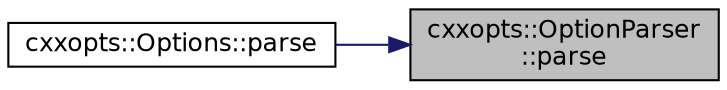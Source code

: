 digraph "cxxopts::OptionParser::parse"
{
 // INTERACTIVE_SVG=YES
 // LATEX_PDF_SIZE
  edge [fontname="Helvetica",fontsize="12",labelfontname="Helvetica",labelfontsize="12"];
  node [fontname="Helvetica",fontsize="12",shape=record];
  rankdir="RL";
  Node1 [label="cxxopts::OptionParser\l::parse",height=0.2,width=0.4,color="black", fillcolor="grey75", style="filled", fontcolor="black",tooltip=" "];
  Node1 -> Node2 [dir="back",color="midnightblue",fontsize="12",style="solid",fontname="Helvetica"];
  Node2 [label="cxxopts::Options::parse",height=0.2,width=0.4,color="black", fillcolor="white", style="filled",URL="$a01050.html#a3e740564cc4c991078f1451e1fcd082b",tooltip=" "];
}
